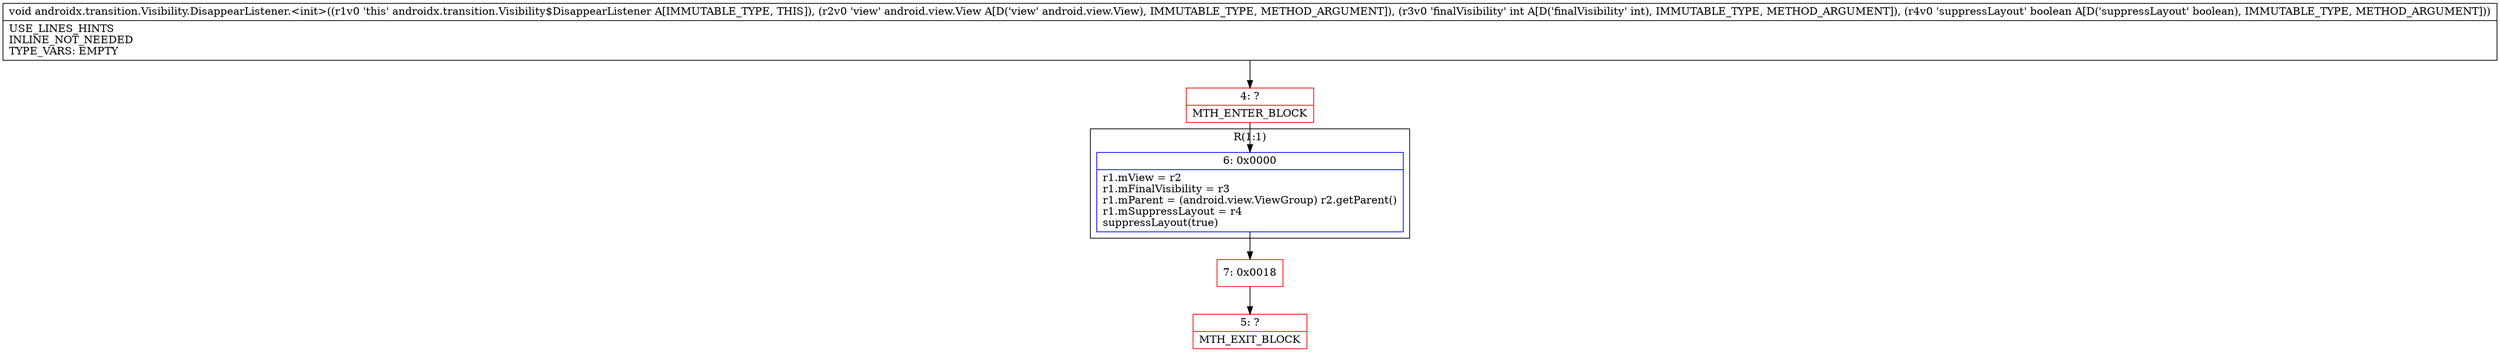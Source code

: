 digraph "CFG forandroidx.transition.Visibility.DisappearListener.\<init\>(Landroid\/view\/View;IZ)V" {
subgraph cluster_Region_652909046 {
label = "R(1:1)";
node [shape=record,color=blue];
Node_6 [shape=record,label="{6\:\ 0x0000|r1.mView = r2\lr1.mFinalVisibility = r3\lr1.mParent = (android.view.ViewGroup) r2.getParent()\lr1.mSuppressLayout = r4\lsuppressLayout(true)\l}"];
}
Node_4 [shape=record,color=red,label="{4\:\ ?|MTH_ENTER_BLOCK\l}"];
Node_7 [shape=record,color=red,label="{7\:\ 0x0018}"];
Node_5 [shape=record,color=red,label="{5\:\ ?|MTH_EXIT_BLOCK\l}"];
MethodNode[shape=record,label="{void androidx.transition.Visibility.DisappearListener.\<init\>((r1v0 'this' androidx.transition.Visibility$DisappearListener A[IMMUTABLE_TYPE, THIS]), (r2v0 'view' android.view.View A[D('view' android.view.View), IMMUTABLE_TYPE, METHOD_ARGUMENT]), (r3v0 'finalVisibility' int A[D('finalVisibility' int), IMMUTABLE_TYPE, METHOD_ARGUMENT]), (r4v0 'suppressLayout' boolean A[D('suppressLayout' boolean), IMMUTABLE_TYPE, METHOD_ARGUMENT]))  | USE_LINES_HINTS\lINLINE_NOT_NEEDED\lTYPE_VARS: EMPTY\l}"];
MethodNode -> Node_4;Node_6 -> Node_7;
Node_4 -> Node_6;
Node_7 -> Node_5;
}

